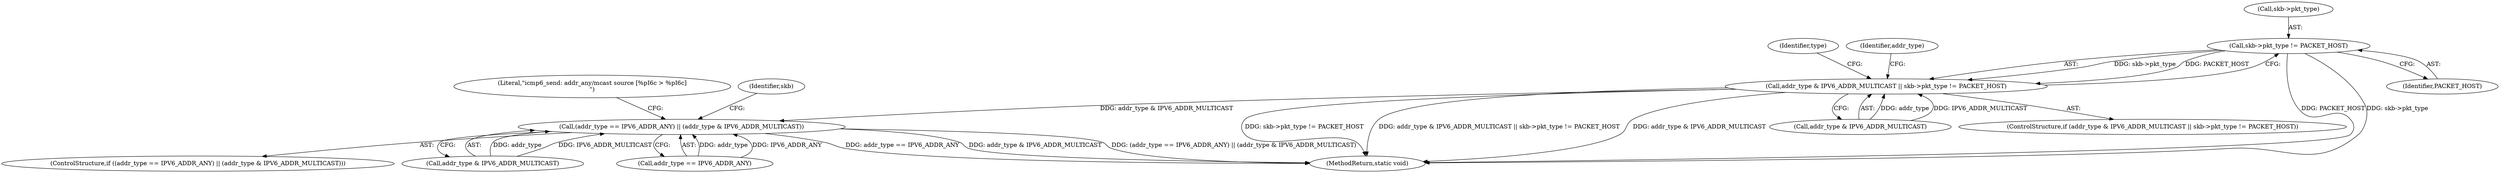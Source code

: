 digraph "0_linux_79dc7e3f1cd323be4c81aa1a94faa1b3ed987fb2@pointer" {
"1000221" [label="(Call,skb->pkt_type != PACKET_HOST)"];
"1000217" [label="(Call,addr_type & IPV6_ADDR_MULTICAST || skb->pkt_type != PACKET_HOST)"];
"1000283" [label="(Call,(addr_type == IPV6_ADDR_ANY) || (addr_type & IPV6_ADDR_MULTICAST))"];
"1000604" [label="(MethodReturn,static void)"];
"1000218" [label="(Call,addr_type & IPV6_ADDR_MULTICAST)"];
"1000282" [label="(ControlStructure,if ((addr_type == IPV6_ADDR_ANY) || (addr_type & IPV6_ADDR_MULTICAST)))"];
"1000225" [label="(Identifier,PACKET_HOST)"];
"1000217" [label="(Call,addr_type & IPV6_ADDR_MULTICAST || skb->pkt_type != PACKET_HOST)"];
"1000292" [label="(Literal,\"icmp6_send: addr_any/mcast source [%pI6c > %pI6c]\n\")"];
"1000287" [label="(Call,addr_type & IPV6_ADDR_MULTICAST)"];
"1000283" [label="(Call,(addr_type == IPV6_ADDR_ANY) || (addr_type & IPV6_ADDR_MULTICAST))"];
"1000222" [label="(Call,skb->pkt_type)"];
"1000230" [label="(Identifier,type)"];
"1000284" [label="(Call,addr_type == IPV6_ADDR_ANY)"];
"1000221" [label="(Call,skb->pkt_type != PACKET_HOST)"];
"1000304" [label="(Identifier,skb)"];
"1000249" [label="(Identifier,addr_type)"];
"1000216" [label="(ControlStructure,if (addr_type & IPV6_ADDR_MULTICAST || skb->pkt_type != PACKET_HOST))"];
"1000221" -> "1000217"  [label="AST: "];
"1000221" -> "1000225"  [label="CFG: "];
"1000222" -> "1000221"  [label="AST: "];
"1000225" -> "1000221"  [label="AST: "];
"1000217" -> "1000221"  [label="CFG: "];
"1000221" -> "1000604"  [label="DDG: PACKET_HOST"];
"1000221" -> "1000604"  [label="DDG: skb->pkt_type"];
"1000221" -> "1000217"  [label="DDG: skb->pkt_type"];
"1000221" -> "1000217"  [label="DDG: PACKET_HOST"];
"1000217" -> "1000216"  [label="AST: "];
"1000217" -> "1000218"  [label="CFG: "];
"1000218" -> "1000217"  [label="AST: "];
"1000230" -> "1000217"  [label="CFG: "];
"1000249" -> "1000217"  [label="CFG: "];
"1000217" -> "1000604"  [label="DDG: skb->pkt_type != PACKET_HOST"];
"1000217" -> "1000604"  [label="DDG: addr_type & IPV6_ADDR_MULTICAST || skb->pkt_type != PACKET_HOST"];
"1000217" -> "1000604"  [label="DDG: addr_type & IPV6_ADDR_MULTICAST"];
"1000218" -> "1000217"  [label="DDG: addr_type"];
"1000218" -> "1000217"  [label="DDG: IPV6_ADDR_MULTICAST"];
"1000217" -> "1000283"  [label="DDG: addr_type & IPV6_ADDR_MULTICAST"];
"1000283" -> "1000282"  [label="AST: "];
"1000283" -> "1000284"  [label="CFG: "];
"1000283" -> "1000287"  [label="CFG: "];
"1000284" -> "1000283"  [label="AST: "];
"1000287" -> "1000283"  [label="AST: "];
"1000292" -> "1000283"  [label="CFG: "];
"1000304" -> "1000283"  [label="CFG: "];
"1000283" -> "1000604"  [label="DDG: addr_type == IPV6_ADDR_ANY"];
"1000283" -> "1000604"  [label="DDG: addr_type & IPV6_ADDR_MULTICAST"];
"1000283" -> "1000604"  [label="DDG: (addr_type == IPV6_ADDR_ANY) || (addr_type & IPV6_ADDR_MULTICAST)"];
"1000284" -> "1000283"  [label="DDG: addr_type"];
"1000284" -> "1000283"  [label="DDG: IPV6_ADDR_ANY"];
"1000287" -> "1000283"  [label="DDG: addr_type"];
"1000287" -> "1000283"  [label="DDG: IPV6_ADDR_MULTICAST"];
}
